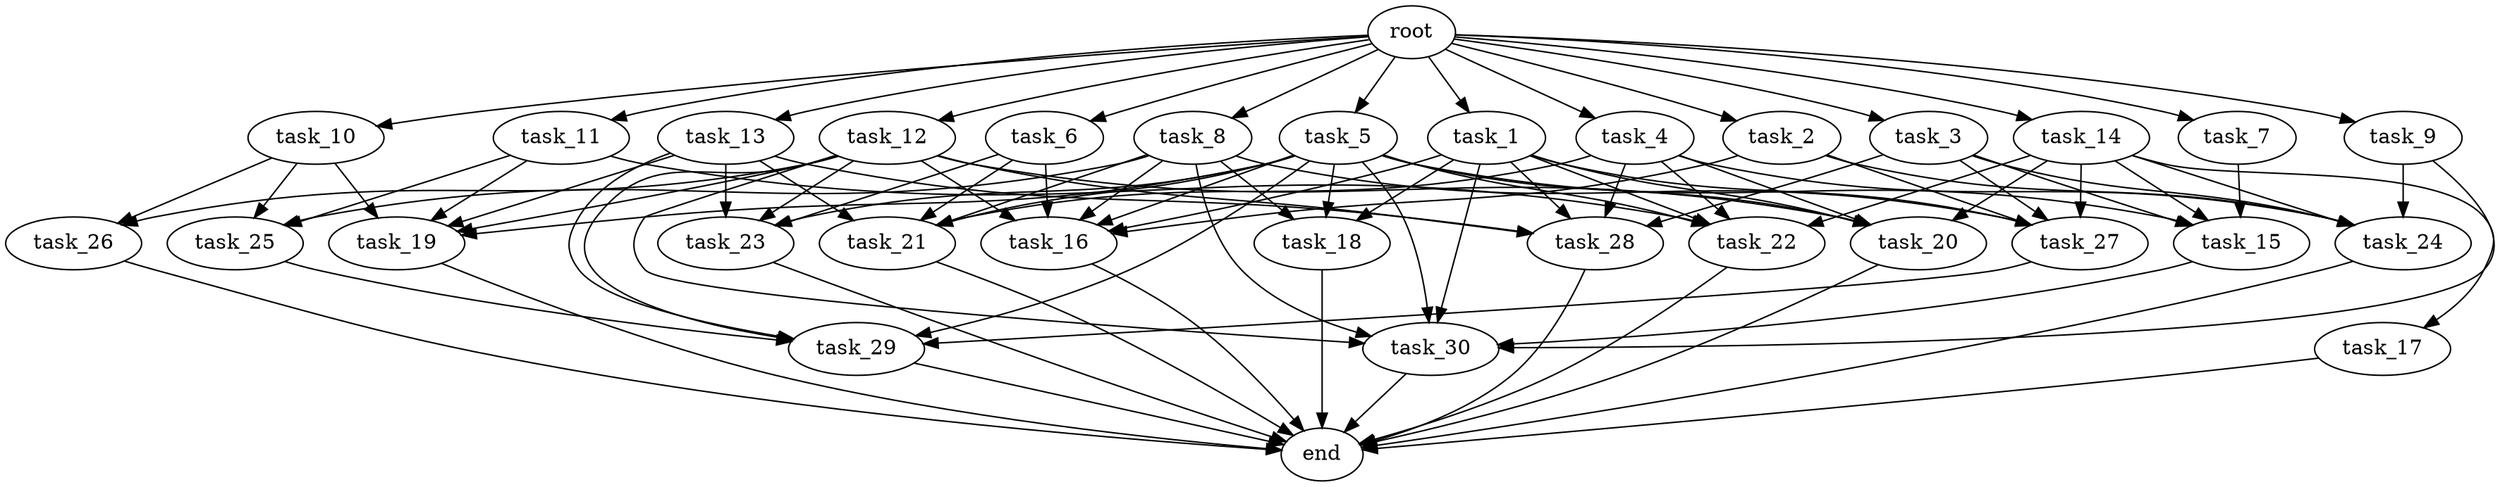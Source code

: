 digraph G {
  root [size="0.000000e+00"];
  task_1 [size="5.327923e+09"];
  task_2 [size="4.008764e+09"];
  task_3 [size="4.135006e+09"];
  task_4 [size="6.209128e+09"];
  task_5 [size="5.479942e+09"];
  task_6 [size="9.738943e+09"];
  task_7 [size="3.838781e+09"];
  task_8 [size="3.407801e+09"];
  task_9 [size="8.139343e+09"];
  task_10 [size="5.910111e+09"];
  task_11 [size="7.843355e+09"];
  task_12 [size="4.354102e+09"];
  task_13 [size="7.873480e+09"];
  task_14 [size="5.445724e+09"];
  task_15 [size="2.362307e+09"];
  task_16 [size="6.626460e+09"];
  task_17 [size="7.798661e+08"];
  task_18 [size="9.308702e+09"];
  task_19 [size="5.742309e+09"];
  task_20 [size="4.866816e+09"];
  task_21 [size="5.922039e+09"];
  task_22 [size="4.629621e+09"];
  task_23 [size="5.551322e+09"];
  task_24 [size="8.220409e+09"];
  task_25 [size="1.762564e+09"];
  task_26 [size="9.558879e+09"];
  task_27 [size="6.970067e+08"];
  task_28 [size="1.088338e+09"];
  task_29 [size="8.140853e+09"];
  task_30 [size="7.713662e+09"];
  end [size="0.000000e+00"];

  root -> task_1 [size="1.000000e-12"];
  root -> task_2 [size="1.000000e-12"];
  root -> task_3 [size="1.000000e-12"];
  root -> task_4 [size="1.000000e-12"];
  root -> task_5 [size="1.000000e-12"];
  root -> task_6 [size="1.000000e-12"];
  root -> task_7 [size="1.000000e-12"];
  root -> task_8 [size="1.000000e-12"];
  root -> task_9 [size="1.000000e-12"];
  root -> task_10 [size="1.000000e-12"];
  root -> task_11 [size="1.000000e-12"];
  root -> task_12 [size="1.000000e-12"];
  root -> task_13 [size="1.000000e-12"];
  root -> task_14 [size="1.000000e-12"];
  task_1 -> task_16 [size="1.104410e+08"];
  task_1 -> task_18 [size="3.102901e+08"];
  task_1 -> task_20 [size="9.733633e+07"];
  task_1 -> task_22 [size="9.259243e+07"];
  task_1 -> task_27 [size="1.394013e+07"];
  task_1 -> task_28 [size="2.176675e+07"];
  task_1 -> task_30 [size="1.285610e+08"];
  task_2 -> task_16 [size="1.104410e+08"];
  task_2 -> task_24 [size="1.644082e+08"];
  task_2 -> task_27 [size="1.394013e+07"];
  task_3 -> task_15 [size="5.905768e+07"];
  task_3 -> task_24 [size="1.644082e+08"];
  task_3 -> task_27 [size="1.394013e+07"];
  task_3 -> task_28 [size="2.176675e+07"];
  task_4 -> task_20 [size="9.733633e+07"];
  task_4 -> task_21 [size="1.184408e+08"];
  task_4 -> task_22 [size="9.259243e+07"];
  task_4 -> task_24 [size="1.644082e+08"];
  task_4 -> task_28 [size="2.176675e+07"];
  task_5 -> task_15 [size="5.905768e+07"];
  task_5 -> task_16 [size="1.104410e+08"];
  task_5 -> task_18 [size="3.102901e+08"];
  task_5 -> task_19 [size="1.148462e+08"];
  task_5 -> task_20 [size="9.733633e+07"];
  task_5 -> task_21 [size="1.184408e+08"];
  task_5 -> task_22 [size="9.259243e+07"];
  task_5 -> task_23 [size="1.387830e+08"];
  task_5 -> task_29 [size="1.628171e+08"];
  task_5 -> task_30 [size="1.285610e+08"];
  task_6 -> task_16 [size="1.104410e+08"];
  task_6 -> task_21 [size="1.184408e+08"];
  task_6 -> task_23 [size="1.387830e+08"];
  task_7 -> task_15 [size="5.905768e+07"];
  task_8 -> task_16 [size="1.104410e+08"];
  task_8 -> task_18 [size="3.102901e+08"];
  task_8 -> task_21 [size="1.184408e+08"];
  task_8 -> task_25 [size="5.875213e+07"];
  task_8 -> task_27 [size="1.394013e+07"];
  task_8 -> task_30 [size="1.285610e+08"];
  task_9 -> task_24 [size="1.644082e+08"];
  task_9 -> task_30 [size="1.285610e+08"];
  task_10 -> task_19 [size="1.148462e+08"];
  task_10 -> task_25 [size="5.875213e+07"];
  task_10 -> task_26 [size="4.779439e+08"];
  task_11 -> task_19 [size="1.148462e+08"];
  task_11 -> task_22 [size="9.259243e+07"];
  task_11 -> task_25 [size="5.875213e+07"];
  task_12 -> task_16 [size="1.104410e+08"];
  task_12 -> task_19 [size="1.148462e+08"];
  task_12 -> task_20 [size="9.733633e+07"];
  task_12 -> task_23 [size="1.387830e+08"];
  task_12 -> task_26 [size="4.779439e+08"];
  task_12 -> task_28 [size="2.176675e+07"];
  task_12 -> task_29 [size="1.628171e+08"];
  task_12 -> task_30 [size="1.285610e+08"];
  task_13 -> task_19 [size="1.148462e+08"];
  task_13 -> task_21 [size="1.184408e+08"];
  task_13 -> task_23 [size="1.387830e+08"];
  task_13 -> task_28 [size="2.176675e+07"];
  task_13 -> task_29 [size="1.628171e+08"];
  task_14 -> task_15 [size="5.905768e+07"];
  task_14 -> task_17 [size="7.798661e+07"];
  task_14 -> task_20 [size="9.733633e+07"];
  task_14 -> task_22 [size="9.259243e+07"];
  task_14 -> task_24 [size="1.644082e+08"];
  task_14 -> task_27 [size="1.394013e+07"];
  task_15 -> task_30 [size="1.285610e+08"];
  task_16 -> end [size="1.000000e-12"];
  task_17 -> end [size="1.000000e-12"];
  task_18 -> end [size="1.000000e-12"];
  task_19 -> end [size="1.000000e-12"];
  task_20 -> end [size="1.000000e-12"];
  task_21 -> end [size="1.000000e-12"];
  task_22 -> end [size="1.000000e-12"];
  task_23 -> end [size="1.000000e-12"];
  task_24 -> end [size="1.000000e-12"];
  task_25 -> task_29 [size="1.628171e+08"];
  task_26 -> end [size="1.000000e-12"];
  task_27 -> task_29 [size="1.628171e+08"];
  task_28 -> end [size="1.000000e-12"];
  task_29 -> end [size="1.000000e-12"];
  task_30 -> end [size="1.000000e-12"];
}
